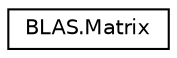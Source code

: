 digraph "Graphical Class Hierarchy"
{
  edge [fontname="Helvetica",fontsize="10",labelfontname="Helvetica",labelfontsize="10"];
  node [fontname="Helvetica",fontsize="10",shape=record];
  rankdir="LR";
  Node1 [label="BLAS.Matrix",height=0.2,width=0.4,color="black", fillcolor="white", style="filled",URL="$class_b_l_a_s_1_1_matrix.html",tooltip="Матрица заданной размерности "];
}
